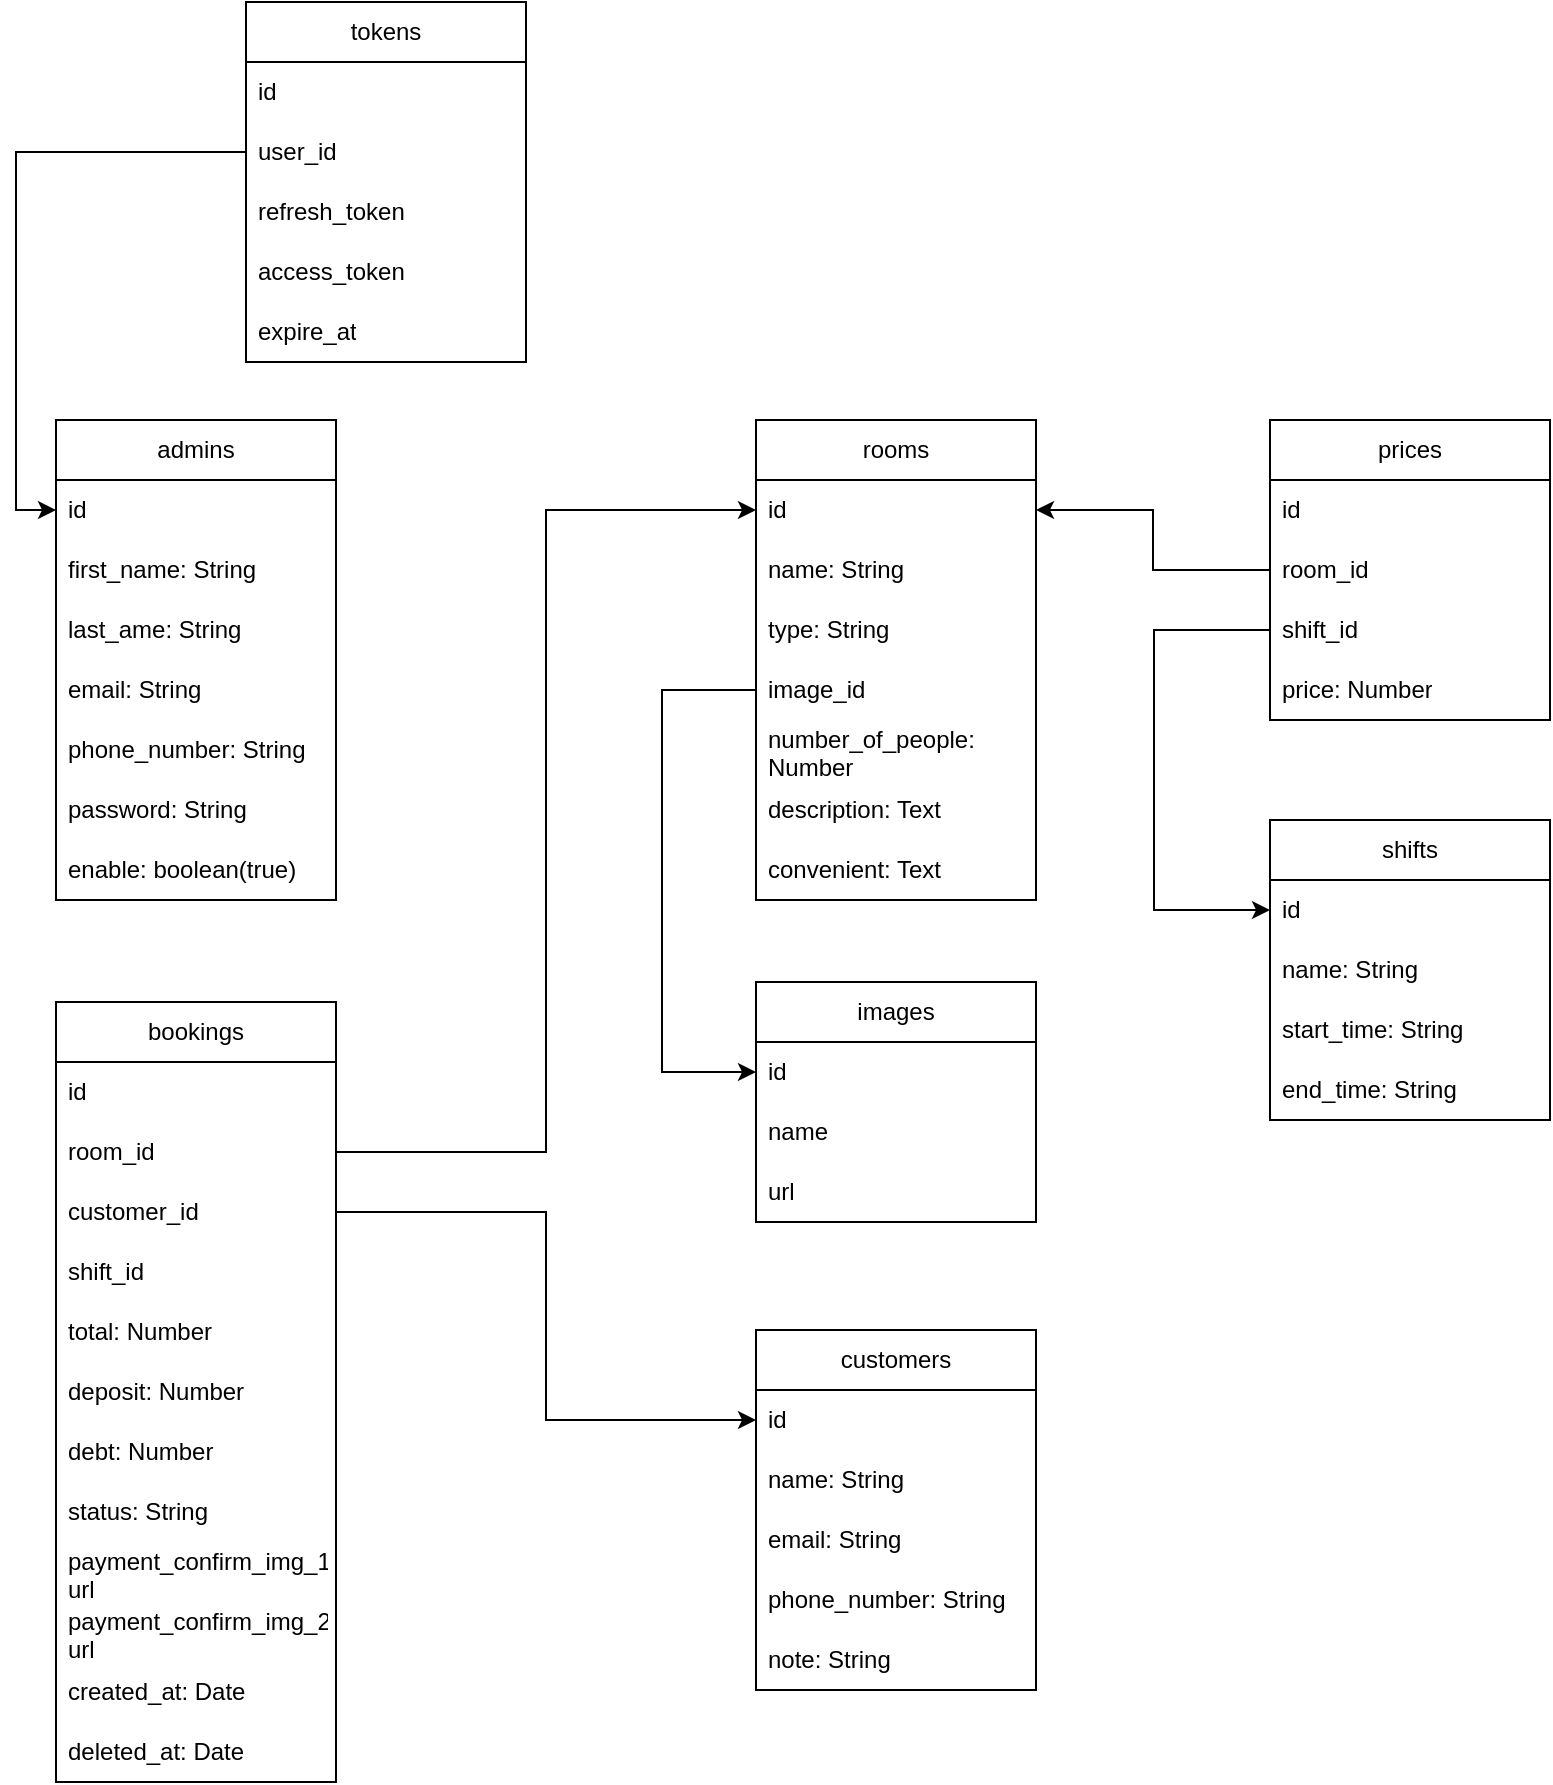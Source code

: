 <mxfile version="24.0.7" type="github">
  <diagram name="Trang-1" id="0P2YtkZrZJZ7ArzmeA8a">
    <mxGraphModel dx="1450" dy="922" grid="0" gridSize="10" guides="1" tooltips="1" connect="1" arrows="1" fold="1" page="0" pageScale="1" pageWidth="827" pageHeight="1169" math="0" shadow="0">
      <root>
        <mxCell id="0" />
        <mxCell id="1" parent="0" />
        <mxCell id="wcfd4cv7cZWQKw00sgHj-2" value="admins" style="swimlane;fontStyle=0;childLayout=stackLayout;horizontal=1;startSize=30;horizontalStack=0;resizeParent=1;resizeParentMax=0;resizeLast=0;collapsible=1;marginBottom=0;whiteSpace=wrap;html=1;" vertex="1" parent="1">
          <mxGeometry x="-92" y="-4" width="140" height="240" as="geometry" />
        </mxCell>
        <mxCell id="wcfd4cv7cZWQKw00sgHj-3" value="id" style="text;strokeColor=none;fillColor=none;align=left;verticalAlign=middle;spacingLeft=4;spacingRight=4;overflow=hidden;points=[[0,0.5],[1,0.5]];portConstraint=eastwest;rotatable=0;whiteSpace=wrap;html=1;" vertex="1" parent="wcfd4cv7cZWQKw00sgHj-2">
          <mxGeometry y="30" width="140" height="30" as="geometry" />
        </mxCell>
        <mxCell id="wcfd4cv7cZWQKw00sgHj-4" value="first_name: String" style="text;strokeColor=none;fillColor=none;align=left;verticalAlign=middle;spacingLeft=4;spacingRight=4;overflow=hidden;points=[[0,0.5],[1,0.5]];portConstraint=eastwest;rotatable=0;whiteSpace=wrap;html=1;" vertex="1" parent="wcfd4cv7cZWQKw00sgHj-2">
          <mxGeometry y="60" width="140" height="30" as="geometry" />
        </mxCell>
        <mxCell id="wcfd4cv7cZWQKw00sgHj-5" value="last_ame: String" style="text;strokeColor=none;fillColor=none;align=left;verticalAlign=middle;spacingLeft=4;spacingRight=4;overflow=hidden;points=[[0,0.5],[1,0.5]];portConstraint=eastwest;rotatable=0;whiteSpace=wrap;html=1;" vertex="1" parent="wcfd4cv7cZWQKw00sgHj-2">
          <mxGeometry y="90" width="140" height="30" as="geometry" />
        </mxCell>
        <mxCell id="wcfd4cv7cZWQKw00sgHj-16" value="email: String" style="text;strokeColor=none;fillColor=none;align=left;verticalAlign=middle;spacingLeft=4;spacingRight=4;overflow=hidden;points=[[0,0.5],[1,0.5]];portConstraint=eastwest;rotatable=0;whiteSpace=wrap;html=1;" vertex="1" parent="wcfd4cv7cZWQKw00sgHj-2">
          <mxGeometry y="120" width="140" height="30" as="geometry" />
        </mxCell>
        <mxCell id="wcfd4cv7cZWQKw00sgHj-17" value="phone_number: String" style="text;strokeColor=none;fillColor=none;align=left;verticalAlign=middle;spacingLeft=4;spacingRight=4;overflow=hidden;points=[[0,0.5],[1,0.5]];portConstraint=eastwest;rotatable=0;whiteSpace=wrap;html=1;" vertex="1" parent="wcfd4cv7cZWQKw00sgHj-2">
          <mxGeometry y="150" width="140" height="30" as="geometry" />
        </mxCell>
        <mxCell id="wcfd4cv7cZWQKw00sgHj-18" value="password: String" style="text;strokeColor=none;fillColor=none;align=left;verticalAlign=middle;spacingLeft=4;spacingRight=4;overflow=hidden;points=[[0,0.5],[1,0.5]];portConstraint=eastwest;rotatable=0;whiteSpace=wrap;html=1;" vertex="1" parent="wcfd4cv7cZWQKw00sgHj-2">
          <mxGeometry y="180" width="140" height="30" as="geometry" />
        </mxCell>
        <mxCell id="wcfd4cv7cZWQKw00sgHj-15" value="enable: boolean(true)" style="text;strokeColor=none;fillColor=none;align=left;verticalAlign=middle;spacingLeft=4;spacingRight=4;overflow=hidden;points=[[0,0.5],[1,0.5]];portConstraint=eastwest;rotatable=0;whiteSpace=wrap;html=1;" vertex="1" parent="wcfd4cv7cZWQKw00sgHj-2">
          <mxGeometry y="210" width="140" height="30" as="geometry" />
        </mxCell>
        <mxCell id="wcfd4cv7cZWQKw00sgHj-6" value="tokens" style="swimlane;fontStyle=0;childLayout=stackLayout;horizontal=1;startSize=30;horizontalStack=0;resizeParent=1;resizeParentMax=0;resizeLast=0;collapsible=1;marginBottom=0;whiteSpace=wrap;html=1;" vertex="1" parent="1">
          <mxGeometry x="3" y="-213" width="140" height="180" as="geometry" />
        </mxCell>
        <mxCell id="wcfd4cv7cZWQKw00sgHj-7" value="id" style="text;strokeColor=none;fillColor=none;align=left;verticalAlign=middle;spacingLeft=4;spacingRight=4;overflow=hidden;points=[[0,0.5],[1,0.5]];portConstraint=eastwest;rotatable=0;whiteSpace=wrap;html=1;" vertex="1" parent="wcfd4cv7cZWQKw00sgHj-6">
          <mxGeometry y="30" width="140" height="30" as="geometry" />
        </mxCell>
        <mxCell id="wcfd4cv7cZWQKw00sgHj-8" value="user_id" style="text;strokeColor=none;fillColor=none;align=left;verticalAlign=middle;spacingLeft=4;spacingRight=4;overflow=hidden;points=[[0,0.5],[1,0.5]];portConstraint=eastwest;rotatable=0;whiteSpace=wrap;html=1;" vertex="1" parent="wcfd4cv7cZWQKw00sgHj-6">
          <mxGeometry y="60" width="140" height="30" as="geometry" />
        </mxCell>
        <mxCell id="wcfd4cv7cZWQKw00sgHj-9" value="refresh_token" style="text;strokeColor=none;fillColor=none;align=left;verticalAlign=middle;spacingLeft=4;spacingRight=4;overflow=hidden;points=[[0,0.5],[1,0.5]];portConstraint=eastwest;rotatable=0;whiteSpace=wrap;html=1;" vertex="1" parent="wcfd4cv7cZWQKw00sgHj-6">
          <mxGeometry y="90" width="140" height="30" as="geometry" />
        </mxCell>
        <mxCell id="wcfd4cv7cZWQKw00sgHj-73" value="access_token" style="text;strokeColor=none;fillColor=none;align=left;verticalAlign=middle;spacingLeft=4;spacingRight=4;overflow=hidden;points=[[0,0.5],[1,0.5]];portConstraint=eastwest;rotatable=0;whiteSpace=wrap;html=1;" vertex="1" parent="wcfd4cv7cZWQKw00sgHj-6">
          <mxGeometry y="120" width="140" height="30" as="geometry" />
        </mxCell>
        <mxCell id="wcfd4cv7cZWQKw00sgHj-74" value="expire_at" style="text;strokeColor=none;fillColor=none;align=left;verticalAlign=middle;spacingLeft=4;spacingRight=4;overflow=hidden;points=[[0,0.5],[1,0.5]];portConstraint=eastwest;rotatable=0;whiteSpace=wrap;html=1;" vertex="1" parent="wcfd4cv7cZWQKw00sgHj-6">
          <mxGeometry y="150" width="140" height="30" as="geometry" />
        </mxCell>
        <mxCell id="wcfd4cv7cZWQKw00sgHj-10" value="rooms" style="swimlane;fontStyle=0;childLayout=stackLayout;horizontal=1;startSize=30;horizontalStack=0;resizeParent=1;resizeParentMax=0;resizeLast=0;collapsible=1;marginBottom=0;whiteSpace=wrap;html=1;" vertex="1" parent="1">
          <mxGeometry x="258" y="-4" width="140" height="240" as="geometry" />
        </mxCell>
        <mxCell id="wcfd4cv7cZWQKw00sgHj-11" value="id" style="text;strokeColor=none;fillColor=none;align=left;verticalAlign=middle;spacingLeft=4;spacingRight=4;overflow=hidden;points=[[0,0.5],[1,0.5]];portConstraint=eastwest;rotatable=0;whiteSpace=wrap;html=1;" vertex="1" parent="wcfd4cv7cZWQKw00sgHj-10">
          <mxGeometry y="30" width="140" height="30" as="geometry" />
        </mxCell>
        <mxCell id="wcfd4cv7cZWQKw00sgHj-12" value="name: String" style="text;strokeColor=none;fillColor=none;align=left;verticalAlign=middle;spacingLeft=4;spacingRight=4;overflow=hidden;points=[[0,0.5],[1,0.5]];portConstraint=eastwest;rotatable=0;whiteSpace=wrap;html=1;" vertex="1" parent="wcfd4cv7cZWQKw00sgHj-10">
          <mxGeometry y="60" width="140" height="30" as="geometry" />
        </mxCell>
        <mxCell id="wcfd4cv7cZWQKw00sgHj-43" value="type: String" style="text;strokeColor=none;fillColor=none;align=left;verticalAlign=middle;spacingLeft=4;spacingRight=4;overflow=hidden;points=[[0,0.5],[1,0.5]];portConstraint=eastwest;rotatable=0;whiteSpace=wrap;html=1;" vertex="1" parent="wcfd4cv7cZWQKw00sgHj-10">
          <mxGeometry y="90" width="140" height="30" as="geometry" />
        </mxCell>
        <mxCell id="wcfd4cv7cZWQKw00sgHj-20" value="image_id" style="text;strokeColor=none;fillColor=none;align=left;verticalAlign=middle;spacingLeft=4;spacingRight=4;overflow=hidden;points=[[0,0.5],[1,0.5]];portConstraint=eastwest;rotatable=0;whiteSpace=wrap;html=1;" vertex="1" parent="wcfd4cv7cZWQKw00sgHj-10">
          <mxGeometry y="120" width="140" height="30" as="geometry" />
        </mxCell>
        <mxCell id="wcfd4cv7cZWQKw00sgHj-21" value="number_of_people: Number" style="text;strokeColor=none;fillColor=none;align=left;verticalAlign=middle;spacingLeft=4;spacingRight=4;overflow=hidden;points=[[0,0.5],[1,0.5]];portConstraint=eastwest;rotatable=0;whiteSpace=wrap;html=1;" vertex="1" parent="wcfd4cv7cZWQKw00sgHj-10">
          <mxGeometry y="150" width="140" height="30" as="geometry" />
        </mxCell>
        <mxCell id="wcfd4cv7cZWQKw00sgHj-27" value="description: Text" style="text;strokeColor=none;fillColor=none;align=left;verticalAlign=middle;spacingLeft=4;spacingRight=4;overflow=hidden;points=[[0,0.5],[1,0.5]];portConstraint=eastwest;rotatable=0;whiteSpace=wrap;html=1;" vertex="1" parent="wcfd4cv7cZWQKw00sgHj-10">
          <mxGeometry y="180" width="140" height="30" as="geometry" />
        </mxCell>
        <mxCell id="wcfd4cv7cZWQKw00sgHj-28" value="convenient: Text" style="text;strokeColor=none;fillColor=none;align=left;verticalAlign=middle;spacingLeft=4;spacingRight=4;overflow=hidden;points=[[0,0.5],[1,0.5]];portConstraint=eastwest;rotatable=0;whiteSpace=wrap;html=1;" vertex="1" parent="wcfd4cv7cZWQKw00sgHj-10">
          <mxGeometry y="210" width="140" height="30" as="geometry" />
        </mxCell>
        <mxCell id="wcfd4cv7cZWQKw00sgHj-33" value="shifts" style="swimlane;fontStyle=0;childLayout=stackLayout;horizontal=1;startSize=30;horizontalStack=0;resizeParent=1;resizeParentMax=0;resizeLast=0;collapsible=1;marginBottom=0;whiteSpace=wrap;html=1;" vertex="1" parent="1">
          <mxGeometry x="515" y="196" width="140" height="150" as="geometry" />
        </mxCell>
        <mxCell id="wcfd4cv7cZWQKw00sgHj-34" value="id" style="text;strokeColor=none;fillColor=none;align=left;verticalAlign=middle;spacingLeft=4;spacingRight=4;overflow=hidden;points=[[0,0.5],[1,0.5]];portConstraint=eastwest;rotatable=0;whiteSpace=wrap;html=1;" vertex="1" parent="wcfd4cv7cZWQKw00sgHj-33">
          <mxGeometry y="30" width="140" height="30" as="geometry" />
        </mxCell>
        <mxCell id="wcfd4cv7cZWQKw00sgHj-35" value="name: String" style="text;strokeColor=none;fillColor=none;align=left;verticalAlign=middle;spacingLeft=4;spacingRight=4;overflow=hidden;points=[[0,0.5],[1,0.5]];portConstraint=eastwest;rotatable=0;whiteSpace=wrap;html=1;" vertex="1" parent="wcfd4cv7cZWQKw00sgHj-33">
          <mxGeometry y="60" width="140" height="30" as="geometry" />
        </mxCell>
        <mxCell id="wcfd4cv7cZWQKw00sgHj-36" value="start_time: String" style="text;strokeColor=none;fillColor=none;align=left;verticalAlign=middle;spacingLeft=4;spacingRight=4;overflow=hidden;points=[[0,0.5],[1,0.5]];portConstraint=eastwest;rotatable=0;whiteSpace=wrap;html=1;" vertex="1" parent="wcfd4cv7cZWQKw00sgHj-33">
          <mxGeometry y="90" width="140" height="30" as="geometry" />
        </mxCell>
        <mxCell id="wcfd4cv7cZWQKw00sgHj-44" value="end_time: String" style="text;strokeColor=none;fillColor=none;align=left;verticalAlign=middle;spacingLeft=4;spacingRight=4;overflow=hidden;points=[[0,0.5],[1,0.5]];portConstraint=eastwest;rotatable=0;whiteSpace=wrap;html=1;" vertex="1" parent="wcfd4cv7cZWQKw00sgHj-33">
          <mxGeometry y="120" width="140" height="30" as="geometry" />
        </mxCell>
        <mxCell id="wcfd4cv7cZWQKw00sgHj-45" value="prices" style="swimlane;fontStyle=0;childLayout=stackLayout;horizontal=1;startSize=30;horizontalStack=0;resizeParent=1;resizeParentMax=0;resizeLast=0;collapsible=1;marginBottom=0;whiteSpace=wrap;html=1;" vertex="1" parent="1">
          <mxGeometry x="515" y="-4" width="140" height="150" as="geometry" />
        </mxCell>
        <mxCell id="wcfd4cv7cZWQKw00sgHj-46" value="id" style="text;strokeColor=none;fillColor=none;align=left;verticalAlign=middle;spacingLeft=4;spacingRight=4;overflow=hidden;points=[[0,0.5],[1,0.5]];portConstraint=eastwest;rotatable=0;whiteSpace=wrap;html=1;" vertex="1" parent="wcfd4cv7cZWQKw00sgHj-45">
          <mxGeometry y="30" width="140" height="30" as="geometry" />
        </mxCell>
        <mxCell id="wcfd4cv7cZWQKw00sgHj-47" value="room_id" style="text;strokeColor=none;fillColor=none;align=left;verticalAlign=middle;spacingLeft=4;spacingRight=4;overflow=hidden;points=[[0,0.5],[1,0.5]];portConstraint=eastwest;rotatable=0;whiteSpace=wrap;html=1;" vertex="1" parent="wcfd4cv7cZWQKw00sgHj-45">
          <mxGeometry y="60" width="140" height="30" as="geometry" />
        </mxCell>
        <mxCell id="wcfd4cv7cZWQKw00sgHj-48" value="shift_id" style="text;strokeColor=none;fillColor=none;align=left;verticalAlign=middle;spacingLeft=4;spacingRight=4;overflow=hidden;points=[[0,0.5],[1,0.5]];portConstraint=eastwest;rotatable=0;whiteSpace=wrap;html=1;" vertex="1" parent="wcfd4cv7cZWQKw00sgHj-45">
          <mxGeometry y="90" width="140" height="30" as="geometry" />
        </mxCell>
        <mxCell id="wcfd4cv7cZWQKw00sgHj-50" value="price: Number" style="text;strokeColor=none;fillColor=none;align=left;verticalAlign=middle;spacingLeft=4;spacingRight=4;overflow=hidden;points=[[0,0.5],[1,0.5]];portConstraint=eastwest;rotatable=0;whiteSpace=wrap;html=1;" vertex="1" parent="wcfd4cv7cZWQKw00sgHj-45">
          <mxGeometry y="120" width="140" height="30" as="geometry" />
        </mxCell>
        <mxCell id="wcfd4cv7cZWQKw00sgHj-51" value="customers" style="swimlane;fontStyle=0;childLayout=stackLayout;horizontal=1;startSize=30;horizontalStack=0;resizeParent=1;resizeParentMax=0;resizeLast=0;collapsible=1;marginBottom=0;whiteSpace=wrap;html=1;" vertex="1" parent="1">
          <mxGeometry x="258" y="451" width="140" height="180" as="geometry" />
        </mxCell>
        <mxCell id="wcfd4cv7cZWQKw00sgHj-52" value="id" style="text;strokeColor=none;fillColor=none;align=left;verticalAlign=middle;spacingLeft=4;spacingRight=4;overflow=hidden;points=[[0,0.5],[1,0.5]];portConstraint=eastwest;rotatable=0;whiteSpace=wrap;html=1;" vertex="1" parent="wcfd4cv7cZWQKw00sgHj-51">
          <mxGeometry y="30" width="140" height="30" as="geometry" />
        </mxCell>
        <mxCell id="wcfd4cv7cZWQKw00sgHj-53" value="name: String" style="text;strokeColor=none;fillColor=none;align=left;verticalAlign=middle;spacingLeft=4;spacingRight=4;overflow=hidden;points=[[0,0.5],[1,0.5]];portConstraint=eastwest;rotatable=0;whiteSpace=wrap;html=1;" vertex="1" parent="wcfd4cv7cZWQKw00sgHj-51">
          <mxGeometry y="60" width="140" height="30" as="geometry" />
        </mxCell>
        <mxCell id="wcfd4cv7cZWQKw00sgHj-54" value="email: String" style="text;strokeColor=none;fillColor=none;align=left;verticalAlign=middle;spacingLeft=4;spacingRight=4;overflow=hidden;points=[[0,0.5],[1,0.5]];portConstraint=eastwest;rotatable=0;whiteSpace=wrap;html=1;" vertex="1" parent="wcfd4cv7cZWQKw00sgHj-51">
          <mxGeometry y="90" width="140" height="30" as="geometry" />
        </mxCell>
        <mxCell id="wcfd4cv7cZWQKw00sgHj-72" value="phone_number: String" style="text;strokeColor=none;fillColor=none;align=left;verticalAlign=middle;spacingLeft=4;spacingRight=4;overflow=hidden;points=[[0,0.5],[1,0.5]];portConstraint=eastwest;rotatable=0;whiteSpace=wrap;html=1;" vertex="1" parent="wcfd4cv7cZWQKw00sgHj-51">
          <mxGeometry y="120" width="140" height="30" as="geometry" />
        </mxCell>
        <mxCell id="wcfd4cv7cZWQKw00sgHj-55" value="note: String" style="text;strokeColor=none;fillColor=none;align=left;verticalAlign=middle;spacingLeft=4;spacingRight=4;overflow=hidden;points=[[0,0.5],[1,0.5]];portConstraint=eastwest;rotatable=0;whiteSpace=wrap;html=1;" vertex="1" parent="wcfd4cv7cZWQKw00sgHj-51">
          <mxGeometry y="150" width="140" height="30" as="geometry" />
        </mxCell>
        <mxCell id="wcfd4cv7cZWQKw00sgHj-57" value="bookings" style="swimlane;fontStyle=0;childLayout=stackLayout;horizontal=1;startSize=30;horizontalStack=0;resizeParent=1;resizeParentMax=0;resizeLast=0;collapsible=1;marginBottom=0;whiteSpace=wrap;html=1;" vertex="1" parent="1">
          <mxGeometry x="-92" y="287" width="140" height="390" as="geometry" />
        </mxCell>
        <mxCell id="wcfd4cv7cZWQKw00sgHj-58" value="id" style="text;strokeColor=none;fillColor=none;align=left;verticalAlign=middle;spacingLeft=4;spacingRight=4;overflow=hidden;points=[[0,0.5],[1,0.5]];portConstraint=eastwest;rotatable=0;whiteSpace=wrap;html=1;" vertex="1" parent="wcfd4cv7cZWQKw00sgHj-57">
          <mxGeometry y="30" width="140" height="30" as="geometry" />
        </mxCell>
        <mxCell id="wcfd4cv7cZWQKw00sgHj-60" value="room_id" style="text;strokeColor=none;fillColor=none;align=left;verticalAlign=middle;spacingLeft=4;spacingRight=4;overflow=hidden;points=[[0,0.5],[1,0.5]];portConstraint=eastwest;rotatable=0;whiteSpace=wrap;html=1;" vertex="1" parent="wcfd4cv7cZWQKw00sgHj-57">
          <mxGeometry y="60" width="140" height="30" as="geometry" />
        </mxCell>
        <mxCell id="wcfd4cv7cZWQKw00sgHj-59" value="customer_id" style="text;strokeColor=none;fillColor=none;align=left;verticalAlign=middle;spacingLeft=4;spacingRight=4;overflow=hidden;points=[[0,0.5],[1,0.5]];portConstraint=eastwest;rotatable=0;whiteSpace=wrap;html=1;" vertex="1" parent="wcfd4cv7cZWQKw00sgHj-57">
          <mxGeometry y="90" width="140" height="30" as="geometry" />
        </mxCell>
        <mxCell id="wcfd4cv7cZWQKw00sgHj-62" value="shift_id" style="text;strokeColor=none;fillColor=none;align=left;verticalAlign=middle;spacingLeft=4;spacingRight=4;overflow=hidden;points=[[0,0.5],[1,0.5]];portConstraint=eastwest;rotatable=0;whiteSpace=wrap;html=1;" vertex="1" parent="wcfd4cv7cZWQKw00sgHj-57">
          <mxGeometry y="120" width="140" height="30" as="geometry" />
        </mxCell>
        <mxCell id="wcfd4cv7cZWQKw00sgHj-63" value="total: Number" style="text;strokeColor=none;fillColor=none;align=left;verticalAlign=middle;spacingLeft=4;spacingRight=4;overflow=hidden;points=[[0,0.5],[1,0.5]];portConstraint=eastwest;rotatable=0;whiteSpace=wrap;html=1;" vertex="1" parent="wcfd4cv7cZWQKw00sgHj-57">
          <mxGeometry y="150" width="140" height="30" as="geometry" />
        </mxCell>
        <mxCell id="wcfd4cv7cZWQKw00sgHj-64" value="deposit: Number" style="text;strokeColor=none;fillColor=none;align=left;verticalAlign=middle;spacingLeft=4;spacingRight=4;overflow=hidden;points=[[0,0.5],[1,0.5]];portConstraint=eastwest;rotatable=0;whiteSpace=wrap;html=1;" vertex="1" parent="wcfd4cv7cZWQKw00sgHj-57">
          <mxGeometry y="180" width="140" height="30" as="geometry" />
        </mxCell>
        <mxCell id="wcfd4cv7cZWQKw00sgHj-65" value="debt: Number" style="text;strokeColor=none;fillColor=none;align=left;verticalAlign=middle;spacingLeft=4;spacingRight=4;overflow=hidden;points=[[0,0.5],[1,0.5]];portConstraint=eastwest;rotatable=0;whiteSpace=wrap;html=1;" vertex="1" parent="wcfd4cv7cZWQKw00sgHj-57">
          <mxGeometry y="210" width="140" height="30" as="geometry" />
        </mxCell>
        <mxCell id="wcfd4cv7cZWQKw00sgHj-61" value="status: String" style="text;strokeColor=none;fillColor=none;align=left;verticalAlign=middle;spacingLeft=4;spacingRight=4;overflow=hidden;points=[[0,0.5],[1,0.5]];portConstraint=eastwest;rotatable=0;whiteSpace=wrap;html=1;" vertex="1" parent="wcfd4cv7cZWQKw00sgHj-57">
          <mxGeometry y="240" width="140" height="30" as="geometry" />
        </mxCell>
        <mxCell id="wcfd4cv7cZWQKw00sgHj-66" value="payment_confirm_img_1: url" style="text;strokeColor=none;fillColor=none;align=left;verticalAlign=middle;spacingLeft=4;spacingRight=4;overflow=hidden;points=[[0,0.5],[1,0.5]];portConstraint=eastwest;rotatable=0;whiteSpace=wrap;html=1;" vertex="1" parent="wcfd4cv7cZWQKw00sgHj-57">
          <mxGeometry y="270" width="140" height="30" as="geometry" />
        </mxCell>
        <mxCell id="wcfd4cv7cZWQKw00sgHj-67" value="payment_confirm_img_2: url" style="text;strokeColor=none;fillColor=none;align=left;verticalAlign=middle;spacingLeft=4;spacingRight=4;overflow=hidden;points=[[0,0.5],[1,0.5]];portConstraint=eastwest;rotatable=0;whiteSpace=wrap;html=1;" vertex="1" parent="wcfd4cv7cZWQKw00sgHj-57">
          <mxGeometry y="300" width="140" height="30" as="geometry" />
        </mxCell>
        <mxCell id="wcfd4cv7cZWQKw00sgHj-68" value="created_at: Date" style="text;strokeColor=none;fillColor=none;align=left;verticalAlign=middle;spacingLeft=4;spacingRight=4;overflow=hidden;points=[[0,0.5],[1,0.5]];portConstraint=eastwest;rotatable=0;whiteSpace=wrap;html=1;" vertex="1" parent="wcfd4cv7cZWQKw00sgHj-57">
          <mxGeometry y="330" width="140" height="30" as="geometry" />
        </mxCell>
        <mxCell id="wcfd4cv7cZWQKw00sgHj-69" value="deleted_at: Date" style="text;strokeColor=none;fillColor=none;align=left;verticalAlign=middle;spacingLeft=4;spacingRight=4;overflow=hidden;points=[[0,0.5],[1,0.5]];portConstraint=eastwest;rotatable=0;whiteSpace=wrap;html=1;" vertex="1" parent="wcfd4cv7cZWQKw00sgHj-57">
          <mxGeometry y="360" width="140" height="30" as="geometry" />
        </mxCell>
        <mxCell id="wcfd4cv7cZWQKw00sgHj-75" style="edgeStyle=orthogonalEdgeStyle;rounded=0;orthogonalLoop=1;jettySize=auto;html=1;entryX=0;entryY=0.5;entryDx=0;entryDy=0;" edge="1" parent="1" source="wcfd4cv7cZWQKw00sgHj-8" target="wcfd4cv7cZWQKw00sgHj-3">
          <mxGeometry relative="1" as="geometry" />
        </mxCell>
        <mxCell id="wcfd4cv7cZWQKw00sgHj-76" value="images" style="swimlane;fontStyle=0;childLayout=stackLayout;horizontal=1;startSize=30;horizontalStack=0;resizeParent=1;resizeParentMax=0;resizeLast=0;collapsible=1;marginBottom=0;whiteSpace=wrap;html=1;" vertex="1" parent="1">
          <mxGeometry x="258" y="277" width="140" height="120" as="geometry" />
        </mxCell>
        <mxCell id="wcfd4cv7cZWQKw00sgHj-77" value="id" style="text;strokeColor=none;fillColor=none;align=left;verticalAlign=middle;spacingLeft=4;spacingRight=4;overflow=hidden;points=[[0,0.5],[1,0.5]];portConstraint=eastwest;rotatable=0;whiteSpace=wrap;html=1;" vertex="1" parent="wcfd4cv7cZWQKw00sgHj-76">
          <mxGeometry y="30" width="140" height="30" as="geometry" />
        </mxCell>
        <mxCell id="wcfd4cv7cZWQKw00sgHj-78" value="name" style="text;strokeColor=none;fillColor=none;align=left;verticalAlign=middle;spacingLeft=4;spacingRight=4;overflow=hidden;points=[[0,0.5],[1,0.5]];portConstraint=eastwest;rotatable=0;whiteSpace=wrap;html=1;" vertex="1" parent="wcfd4cv7cZWQKw00sgHj-76">
          <mxGeometry y="60" width="140" height="30" as="geometry" />
        </mxCell>
        <mxCell id="wcfd4cv7cZWQKw00sgHj-79" value="url" style="text;strokeColor=none;fillColor=none;align=left;verticalAlign=middle;spacingLeft=4;spacingRight=4;overflow=hidden;points=[[0,0.5],[1,0.5]];portConstraint=eastwest;rotatable=0;whiteSpace=wrap;html=1;" vertex="1" parent="wcfd4cv7cZWQKw00sgHj-76">
          <mxGeometry y="90" width="140" height="30" as="geometry" />
        </mxCell>
        <mxCell id="wcfd4cv7cZWQKw00sgHj-80" style="edgeStyle=orthogonalEdgeStyle;rounded=0;orthogonalLoop=1;jettySize=auto;html=1;entryX=0;entryY=0.5;entryDx=0;entryDy=0;" edge="1" parent="1" source="wcfd4cv7cZWQKw00sgHj-20" target="wcfd4cv7cZWQKw00sgHj-77">
          <mxGeometry relative="1" as="geometry">
            <Array as="points">
              <mxPoint x="211" y="131" />
              <mxPoint x="211" y="322" />
            </Array>
          </mxGeometry>
        </mxCell>
        <mxCell id="wcfd4cv7cZWQKw00sgHj-81" style="edgeStyle=orthogonalEdgeStyle;rounded=0;orthogonalLoop=1;jettySize=auto;html=1;" edge="1" parent="1" source="wcfd4cv7cZWQKw00sgHj-47" target="wcfd4cv7cZWQKw00sgHj-11">
          <mxGeometry relative="1" as="geometry" />
        </mxCell>
        <mxCell id="wcfd4cv7cZWQKw00sgHj-82" style="edgeStyle=orthogonalEdgeStyle;rounded=0;orthogonalLoop=1;jettySize=auto;html=1;entryX=0;entryY=0.5;entryDx=0;entryDy=0;" edge="1" parent="1" source="wcfd4cv7cZWQKw00sgHj-48" target="wcfd4cv7cZWQKw00sgHj-34">
          <mxGeometry relative="1" as="geometry">
            <Array as="points">
              <mxPoint x="457" y="101" />
              <mxPoint x="457" y="241" />
            </Array>
          </mxGeometry>
        </mxCell>
        <mxCell id="wcfd4cv7cZWQKw00sgHj-83" style="edgeStyle=orthogonalEdgeStyle;rounded=0;orthogonalLoop=1;jettySize=auto;html=1;" edge="1" parent="1" source="wcfd4cv7cZWQKw00sgHj-60" target="wcfd4cv7cZWQKw00sgHj-11">
          <mxGeometry relative="1" as="geometry" />
        </mxCell>
        <mxCell id="wcfd4cv7cZWQKw00sgHj-84" style="edgeStyle=orthogonalEdgeStyle;rounded=0;orthogonalLoop=1;jettySize=auto;html=1;entryX=0;entryY=0.5;entryDx=0;entryDy=0;" edge="1" parent="1" source="wcfd4cv7cZWQKw00sgHj-59" target="wcfd4cv7cZWQKw00sgHj-52">
          <mxGeometry relative="1" as="geometry" />
        </mxCell>
      </root>
    </mxGraphModel>
  </diagram>
</mxfile>
